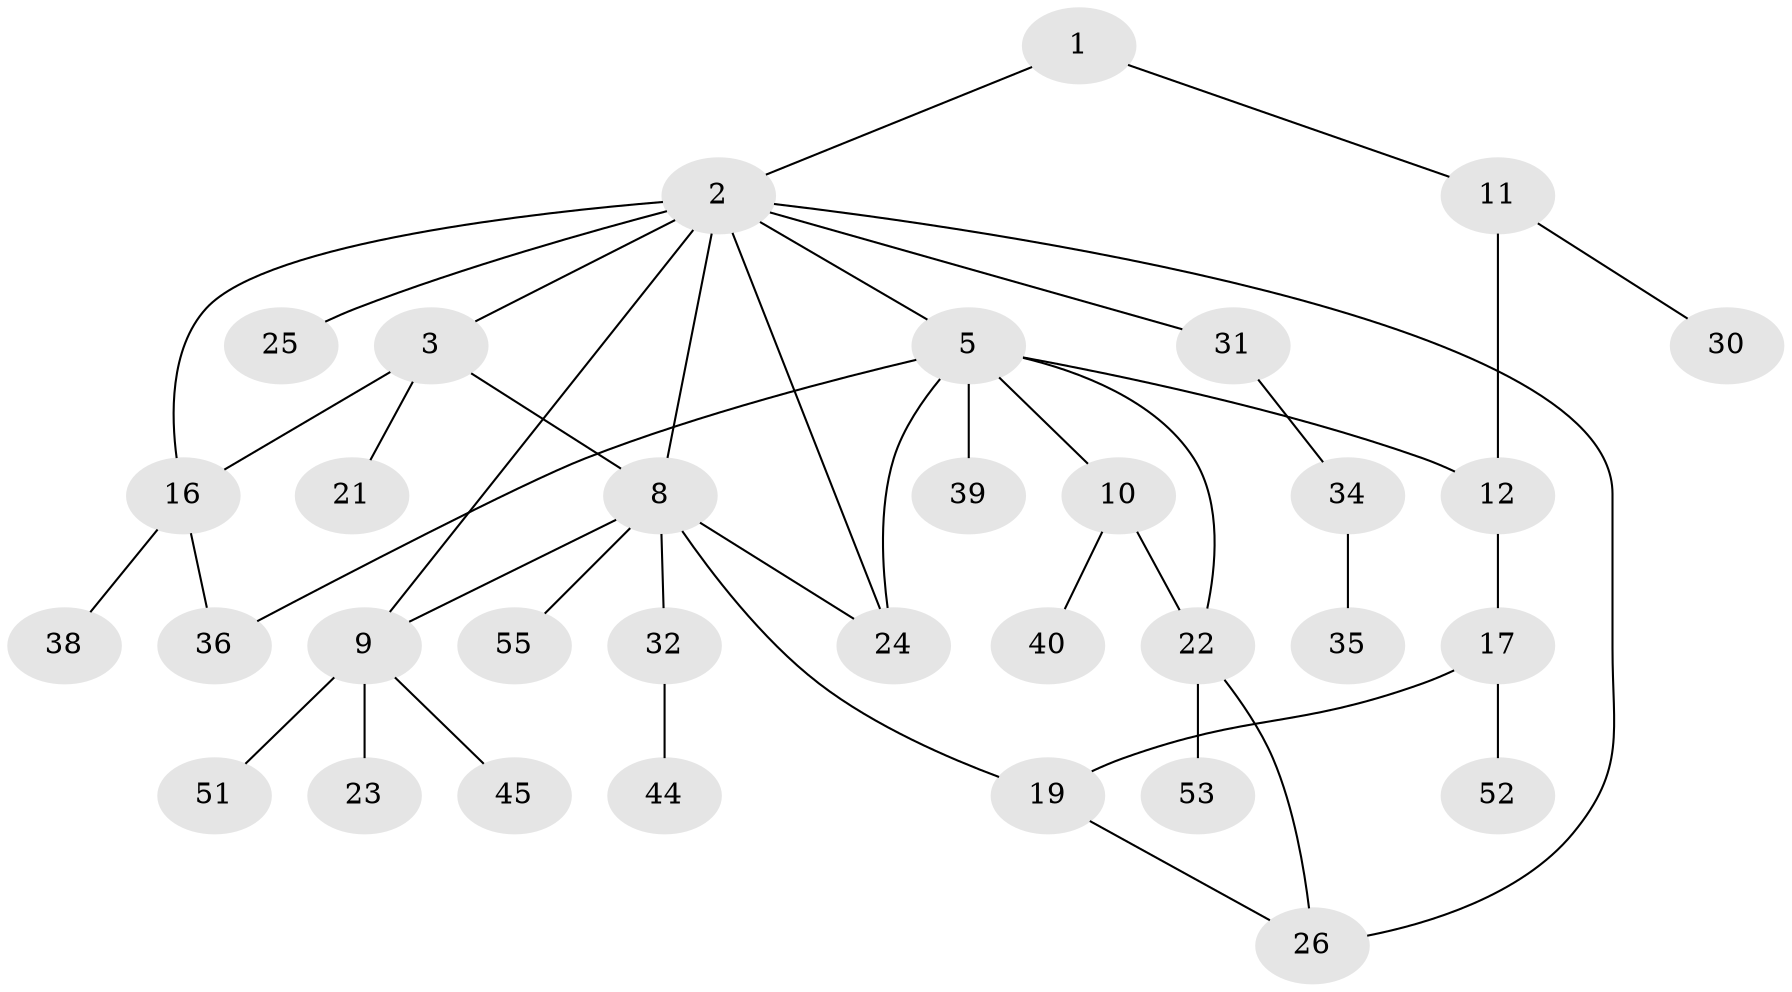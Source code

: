 // original degree distribution, {2: 0.2727272727272727, 8: 0.01818181818181818, 5: 0.07272727272727272, 3: 0.23636363636363636, 4: 0.09090909090909091, 1: 0.3090909090909091}
// Generated by graph-tools (version 1.1) at 2025/16/03/04/25 18:16:53]
// undirected, 33 vertices, 43 edges
graph export_dot {
graph [start="1"]
  node [color=gray90,style=filled];
  1;
  2 [super="+4+54+7+49"];
  3 [super="+14+33"];
  5 [super="+13+6"];
  8 [super="+20+15"];
  9 [super="+48"];
  10 [super="+28"];
  11;
  12;
  16 [super="+18"];
  17 [super="+42"];
  19 [super="+37+27"];
  21;
  22 [super="+43"];
  23 [super="+29"];
  24 [super="+46"];
  25;
  26;
  30;
  31;
  32;
  34;
  35;
  36;
  38;
  39;
  40;
  44;
  45;
  51;
  52;
  53;
  55;
  1 -- 2;
  1 -- 11;
  2 -- 3;
  2 -- 5;
  2 -- 16;
  2 -- 8;
  2 -- 9;
  2 -- 26;
  2 -- 25;
  2 -- 31;
  2 -- 24;
  3 -- 8;
  3 -- 16;
  3 -- 21 [weight=2];
  5 -- 10;
  5 -- 39;
  5 -- 24;
  5 -- 36;
  5 -- 12;
  5 -- 22;
  8 -- 9;
  8 -- 55;
  8 -- 24;
  8 -- 19;
  8 -- 32;
  9 -- 23;
  9 -- 45;
  9 -- 51;
  10 -- 40;
  10 -- 22;
  11 -- 12;
  11 -- 30;
  12 -- 17;
  16 -- 36;
  16 -- 38;
  17 -- 19;
  17 -- 52;
  19 -- 26;
  22 -- 26;
  22 -- 53;
  31 -- 34;
  32 -- 44;
  34 -- 35;
}
